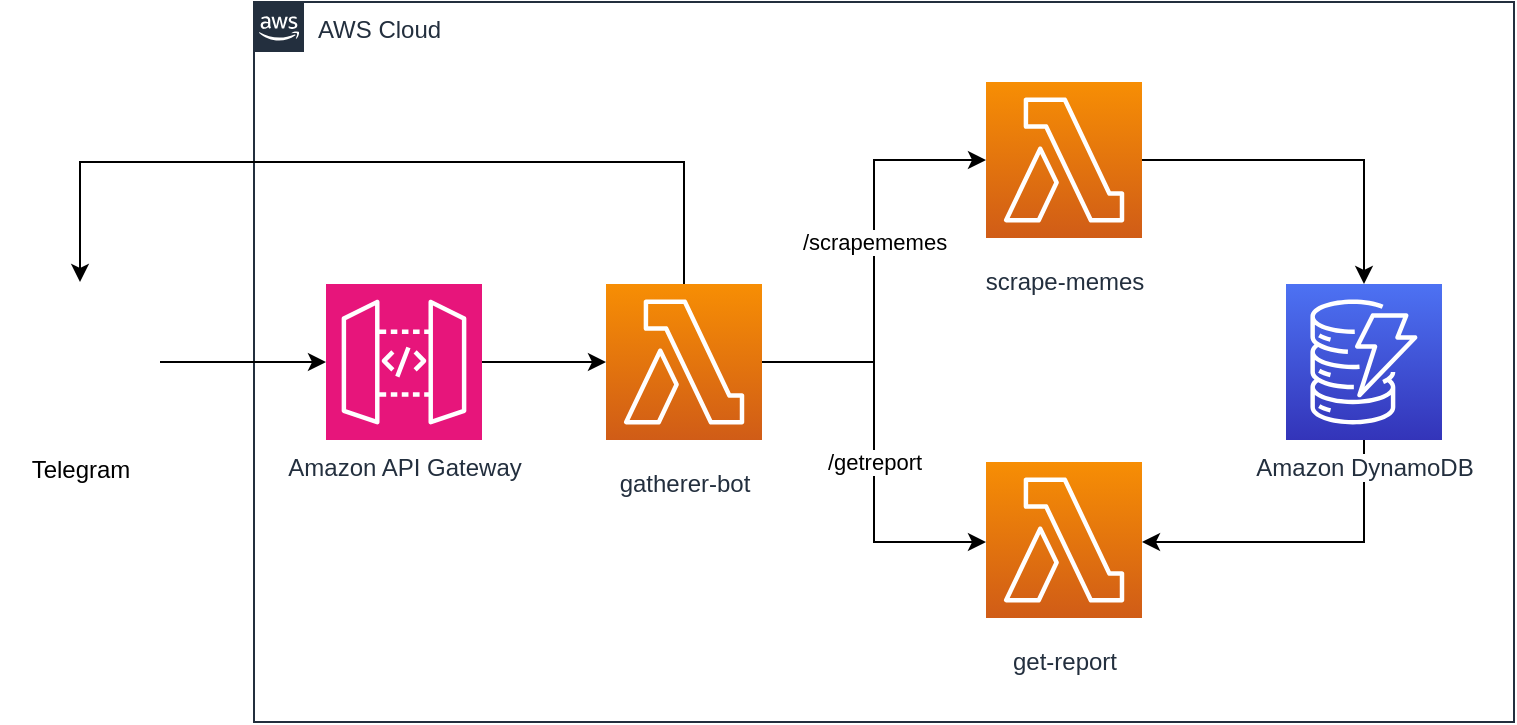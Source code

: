 <mxfile version="26.0.5">
  <diagram id="Ht1M8jgEwFfnCIfOTk4-" name="Page-1">
    <mxGraphModel dx="1434" dy="1734" grid="1" gridSize="10" guides="1" tooltips="1" connect="1" arrows="1" fold="1" page="1" pageScale="1" pageWidth="1169" pageHeight="827" math="0" shadow="0">
      <root>
        <mxCell id="0" />
        <mxCell id="1" parent="0" />
        <mxCell id="UEzPUAAOIrF-is8g5C7q-154" value="AWS Cloud" style="points=[[0,0],[0.25,0],[0.5,0],[0.75,0],[1,0],[1,0.25],[1,0.5],[1,0.75],[1,1],[0.75,1],[0.5,1],[0.25,1],[0,1],[0,0.75],[0,0.5],[0,0.25]];outlineConnect=0;gradientColor=none;html=1;whiteSpace=wrap;fontSize=12;fontStyle=0;shape=mxgraph.aws4.group;grIcon=mxgraph.aws4.group_aws_cloud_alt;strokeColor=#232F3E;fillColor=none;verticalAlign=top;align=left;spacingLeft=30;fontColor=#232F3E;dashed=0;labelBackgroundColor=#ffffff;container=1;pointerEvents=0;collapsible=0;recursiveResize=0;" parent="1" vertex="1">
          <mxGeometry x="370" y="-400" width="630" height="360" as="geometry" />
        </mxCell>
        <mxCell id="YZtYT6oUqQ94IwrMaRFQ-7" style="edgeStyle=orthogonalEdgeStyle;rounded=0;orthogonalLoop=1;jettySize=auto;html=1;" edge="1" parent="UEzPUAAOIrF-is8g5C7q-154" source="YZtYT6oUqQ94IwrMaRFQ-1" target="UEzPUAAOIrF-is8g5C7q-148">
          <mxGeometry relative="1" as="geometry" />
        </mxCell>
        <mxCell id="YZtYT6oUqQ94IwrMaRFQ-1" value="Amazon API Gateway" style="sketch=0;points=[[0,0,0],[0.25,0,0],[0.5,0,0],[0.75,0,0],[1,0,0],[0,1,0],[0.25,1,0],[0.5,1,0],[0.75,1,0],[1,1,0],[0,0.25,0],[0,0.5,0],[0,0.75,0],[1,0.25,0],[1,0.5,0],[1,0.75,0]];outlineConnect=0;fontColor=#232F3E;fillColor=#E7157B;strokeColor=#ffffff;dashed=0;verticalLabelPosition=bottom;verticalAlign=top;align=center;html=1;fontSize=12;fontStyle=0;aspect=fixed;shape=mxgraph.aws4.resourceIcon;resIcon=mxgraph.aws4.api_gateway;" vertex="1" parent="UEzPUAAOIrF-is8g5C7q-154">
          <mxGeometry x="36" y="141" width="78" height="78" as="geometry" />
        </mxCell>
        <mxCell id="YZtYT6oUqQ94IwrMaRFQ-12" style="edgeStyle=orthogonalEdgeStyle;rounded=0;orthogonalLoop=1;jettySize=auto;html=1;" edge="1" parent="UEzPUAAOIrF-is8g5C7q-154" source="UEzPUAAOIrF-is8g5C7q-149" target="YZtYT6oUqQ94IwrMaRFQ-3">
          <mxGeometry relative="1" as="geometry">
            <Array as="points">
              <mxPoint x="555" y="270" />
            </Array>
          </mxGeometry>
        </mxCell>
        <mxCell id="UEzPUAAOIrF-is8g5C7q-149" value="Amazon DynamoDB" style="outlineConnect=0;fontColor=#232F3E;gradientColor=#4D72F3;gradientDirection=north;fillColor=#3334B9;strokeColor=#ffffff;dashed=0;verticalLabelPosition=bottom;verticalAlign=top;align=center;html=1;fontSize=12;fontStyle=0;aspect=fixed;shape=mxgraph.aws4.resourceIcon;resIcon=mxgraph.aws4.dynamodb;labelBackgroundColor=#ffffff;" parent="UEzPUAAOIrF-is8g5C7q-154" vertex="1">
          <mxGeometry x="516" y="141" width="78" height="78" as="geometry" />
        </mxCell>
        <mxCell id="YZtYT6oUqQ94IwrMaRFQ-9" value="/scrapememes" style="edgeStyle=orthogonalEdgeStyle;rounded=0;orthogonalLoop=1;jettySize=auto;html=1;" edge="1" parent="UEzPUAAOIrF-is8g5C7q-154" source="UEzPUAAOIrF-is8g5C7q-148" target="YZtYT6oUqQ94IwrMaRFQ-4">
          <mxGeometry x="0.089" relative="1" as="geometry">
            <Array as="points">
              <mxPoint x="310" y="180" />
              <mxPoint x="310" y="79" />
            </Array>
            <mxPoint as="offset" />
          </mxGeometry>
        </mxCell>
        <mxCell id="UEzPUAAOIrF-is8g5C7q-148" value="gatherer-bot" style="outlineConnect=0;fontColor=#232F3E;gradientColor=#F78E04;gradientDirection=north;fillColor=#D05C17;strokeColor=#ffffff;dashed=0;verticalLabelPosition=bottom;verticalAlign=top;align=center;html=1;fontSize=12;fontStyle=0;aspect=fixed;shape=mxgraph.aws4.resourceIcon;resIcon=mxgraph.aws4.lambda;labelBackgroundColor=#ffffff;spacingTop=8;" parent="UEzPUAAOIrF-is8g5C7q-154" vertex="1">
          <mxGeometry x="176" y="141" width="78" height="78" as="geometry" />
        </mxCell>
        <mxCell id="YZtYT6oUqQ94IwrMaRFQ-3" value="get-report" style="outlineConnect=0;fontColor=#232F3E;gradientColor=#F78E04;gradientDirection=north;fillColor=#D05C17;strokeColor=#ffffff;dashed=0;verticalLabelPosition=bottom;verticalAlign=top;align=center;html=1;fontSize=12;fontStyle=0;aspect=fixed;shape=mxgraph.aws4.resourceIcon;resIcon=mxgraph.aws4.lambda;labelBackgroundColor=#ffffff;spacingTop=8;" vertex="1" parent="UEzPUAAOIrF-is8g5C7q-154">
          <mxGeometry x="366" y="230" width="78" height="78" as="geometry" />
        </mxCell>
        <mxCell id="YZtYT6oUqQ94IwrMaRFQ-8" value="/getreport" style="edgeStyle=orthogonalEdgeStyle;rounded=0;orthogonalLoop=1;jettySize=auto;html=1;" edge="1" parent="UEzPUAAOIrF-is8g5C7q-154" source="UEzPUAAOIrF-is8g5C7q-148" target="YZtYT6oUqQ94IwrMaRFQ-3">
          <mxGeometry x="0.05" relative="1" as="geometry">
            <mxPoint x="270" y="-70" as="targetPoint" />
            <Array as="points">
              <mxPoint x="310" y="180" />
              <mxPoint x="310" y="270" />
            </Array>
            <mxPoint as="offset" />
          </mxGeometry>
        </mxCell>
        <mxCell id="YZtYT6oUqQ94IwrMaRFQ-10" style="edgeStyle=orthogonalEdgeStyle;rounded=0;orthogonalLoop=1;jettySize=auto;html=1;" edge="1" parent="UEzPUAAOIrF-is8g5C7q-154" source="YZtYT6oUqQ94IwrMaRFQ-4" target="UEzPUAAOIrF-is8g5C7q-149">
          <mxGeometry relative="1" as="geometry" />
        </mxCell>
        <mxCell id="YZtYT6oUqQ94IwrMaRFQ-4" value="scrape-memes" style="outlineConnect=0;fontColor=#232F3E;gradientColor=#F78E04;gradientDirection=north;fillColor=#D05C17;strokeColor=#ffffff;dashed=0;verticalLabelPosition=bottom;verticalAlign=top;align=center;html=1;fontSize=12;fontStyle=0;aspect=fixed;shape=mxgraph.aws4.resourceIcon;resIcon=mxgraph.aws4.lambda;labelBackgroundColor=#ffffff;spacingTop=8;" vertex="1" parent="UEzPUAAOIrF-is8g5C7q-154">
          <mxGeometry x="366" y="40" width="78" height="78" as="geometry" />
        </mxCell>
        <mxCell id="YZtYT6oUqQ94IwrMaRFQ-6" style="edgeStyle=orthogonalEdgeStyle;rounded=0;orthogonalLoop=1;jettySize=auto;html=1;" edge="1" parent="1" source="YZtYT6oUqQ94IwrMaRFQ-2" target="YZtYT6oUqQ94IwrMaRFQ-1">
          <mxGeometry relative="1" as="geometry" />
        </mxCell>
        <mxCell id="YZtYT6oUqQ94IwrMaRFQ-2" value="Telegram" style="shape=image;html=1;verticalAlign=top;verticalLabelPosition=bottom;labelBackgroundColor=#ffffff;imageAspect=0;aspect=fixed;image=https://cdn2.iconfinder.com/data/icons/social-media-2421/512/Telegram-128.png" vertex="1" parent="1">
          <mxGeometry x="243" y="-260" width="80" height="80" as="geometry" />
        </mxCell>
        <mxCell id="YZtYT6oUqQ94IwrMaRFQ-13" style="edgeStyle=orthogonalEdgeStyle;rounded=0;orthogonalLoop=1;jettySize=auto;html=1;entryX=0.5;entryY=0;entryDx=0;entryDy=0;fontSize=22;" edge="1" parent="1" source="UEzPUAAOIrF-is8g5C7q-148" target="YZtYT6oUqQ94IwrMaRFQ-2">
          <mxGeometry relative="1" as="geometry">
            <Array as="points">
              <mxPoint x="585" y="-320" />
              <mxPoint x="283" y="-320" />
            </Array>
          </mxGeometry>
        </mxCell>
      </root>
    </mxGraphModel>
  </diagram>
</mxfile>

